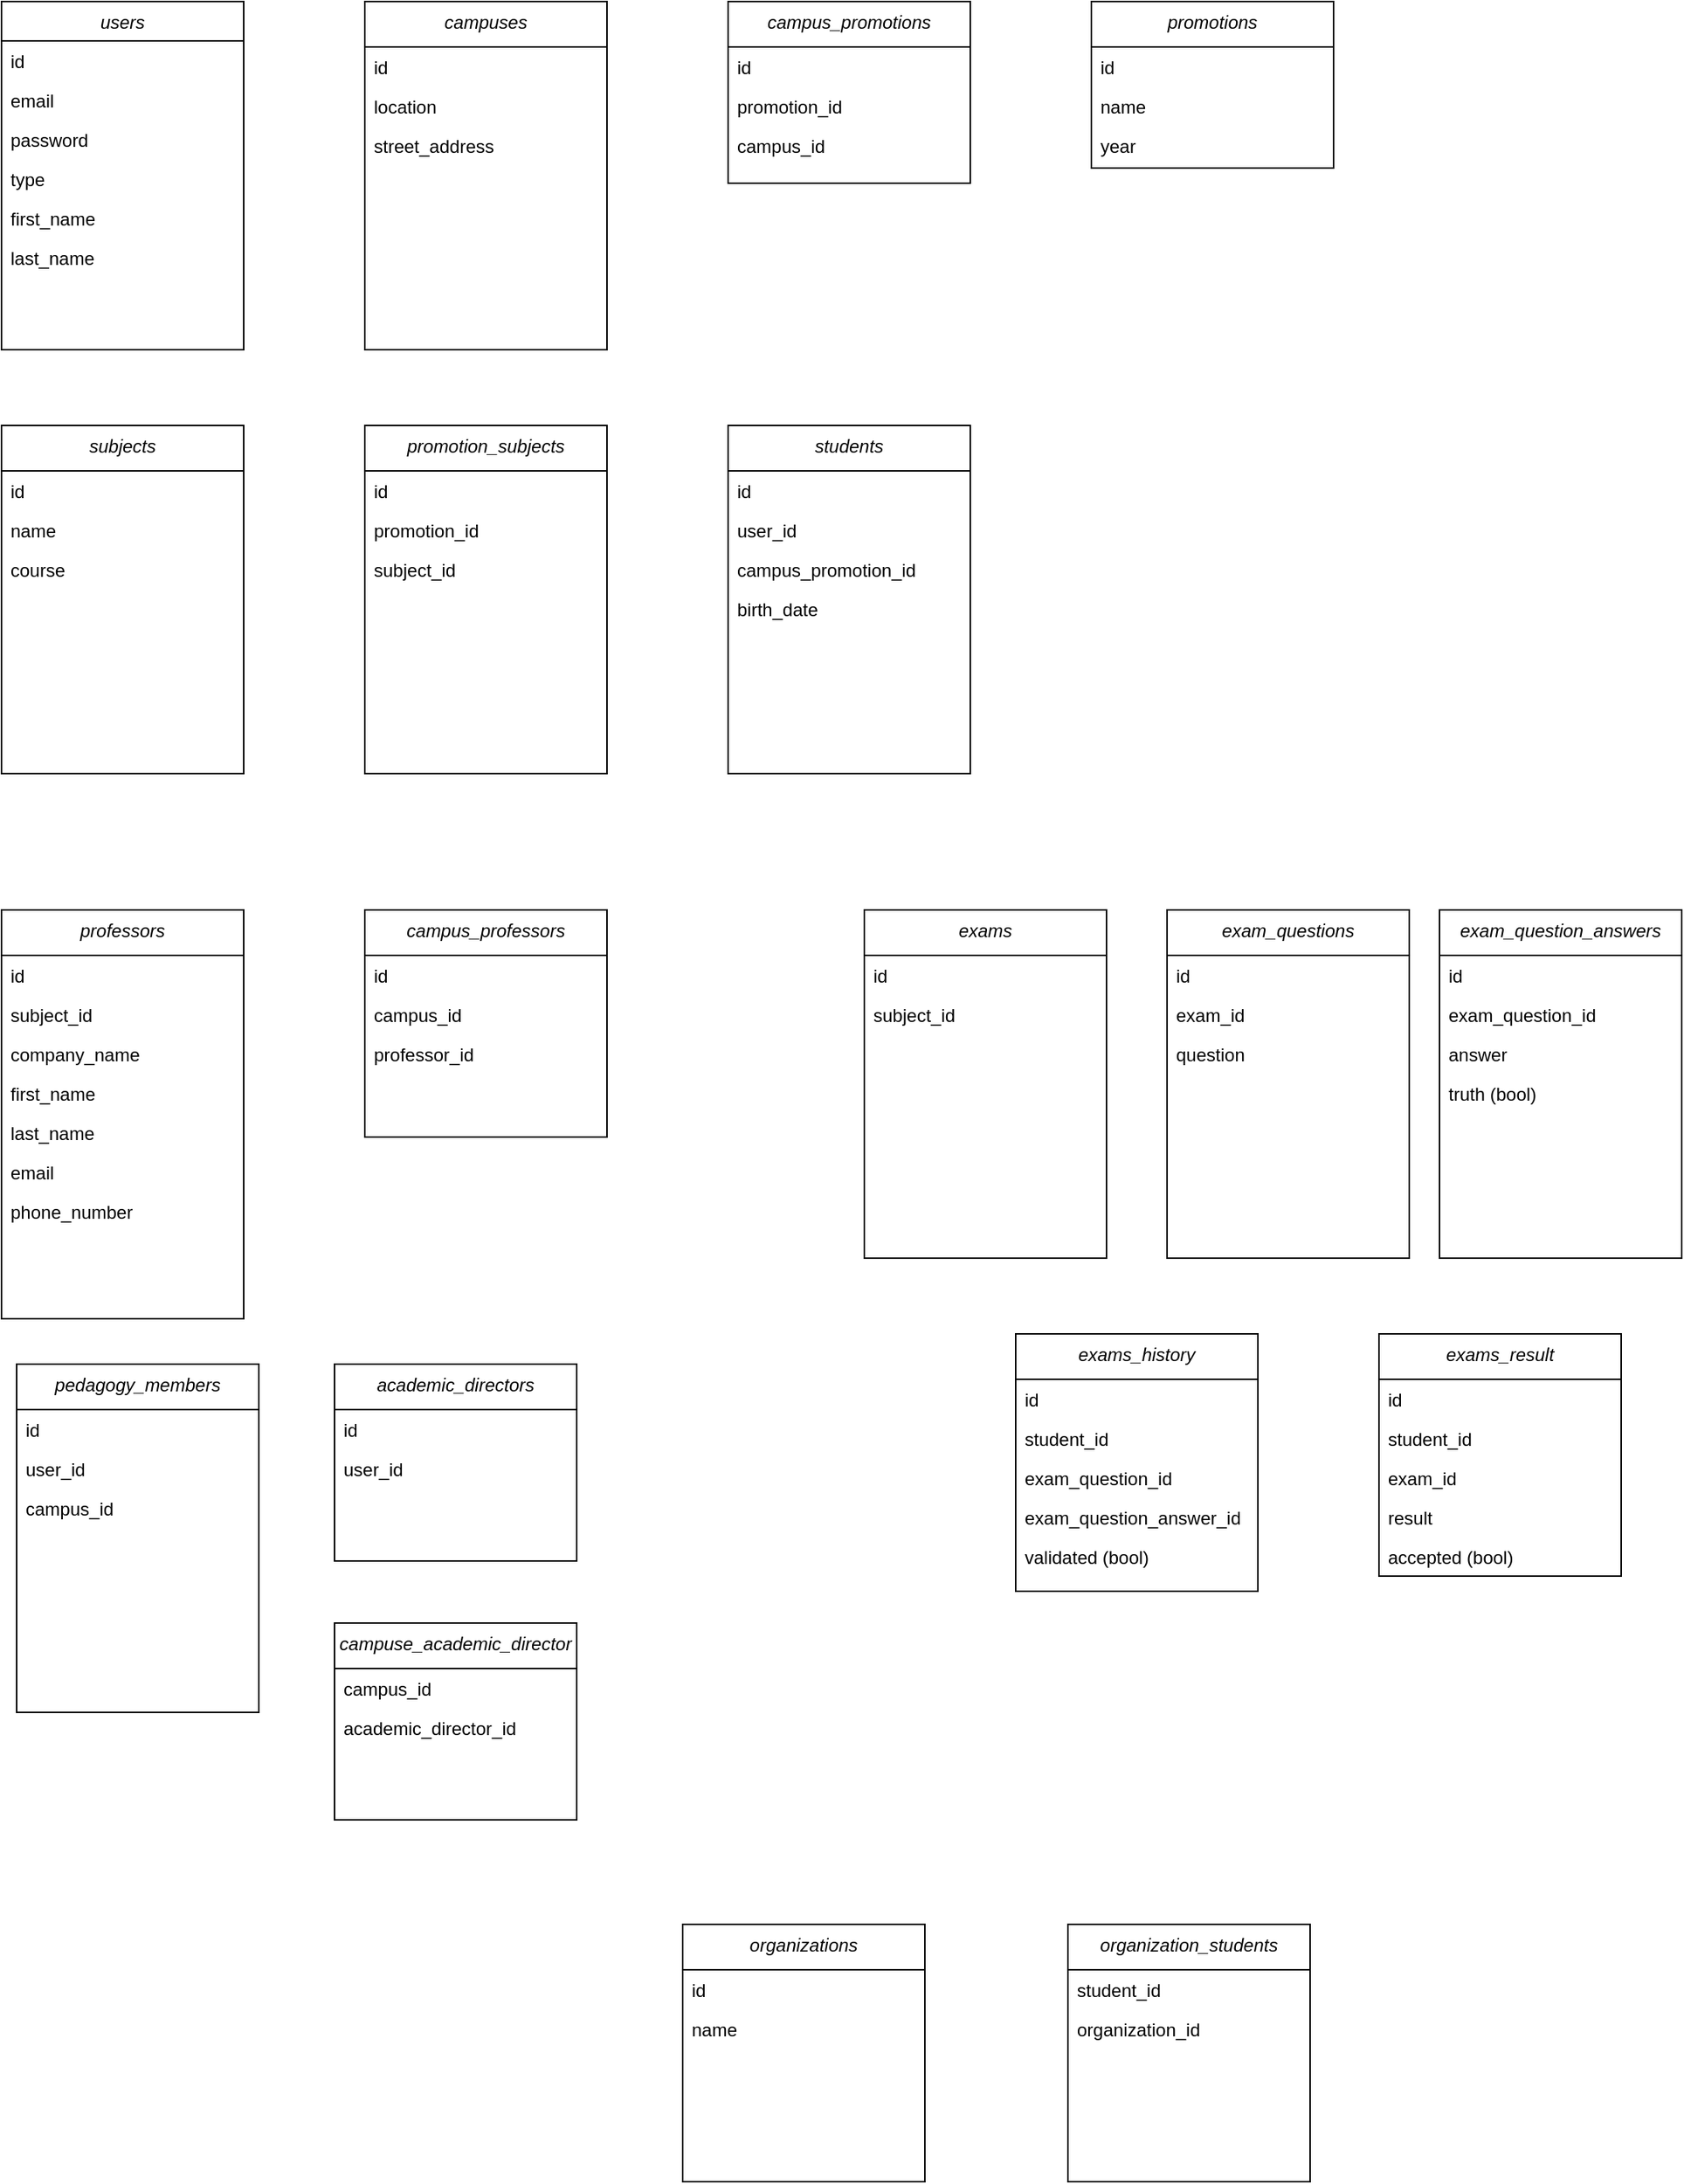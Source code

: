 <mxfile version="17.4.5" type="github" pages="2">
  <diagram id="C5RBs43oDa-KdzZeNtuy" name="Page-1">
    <mxGraphModel dx="1124" dy="1411" grid="1" gridSize="10" guides="1" tooltips="1" connect="1" arrows="1" fold="1" page="1" pageScale="1" pageWidth="1169" pageHeight="827" math="0" shadow="0">
      <root>
        <mxCell id="WIyWlLk6GJQsqaUBKTNV-0" />
        <mxCell id="WIyWlLk6GJQsqaUBKTNV-1" parent="WIyWlLk6GJQsqaUBKTNV-0" />
        <mxCell id="zkfFHV4jXpPFQw0GAbJ--0" value="users" style="swimlane;fontStyle=2;align=center;verticalAlign=top;childLayout=stackLayout;horizontal=1;startSize=26;horizontalStack=0;resizeParent=1;resizeLast=0;collapsible=1;marginBottom=0;rounded=0;shadow=0;strokeWidth=1;" parent="WIyWlLk6GJQsqaUBKTNV-1" vertex="1">
          <mxGeometry x="40" y="40" width="160" height="230" as="geometry">
            <mxRectangle x="230" y="140" width="160" height="26" as="alternateBounds" />
          </mxGeometry>
        </mxCell>
        <mxCell id="zkfFHV4jXpPFQw0GAbJ--1" value="id" style="text;align=left;verticalAlign=top;spacingLeft=4;spacingRight=4;overflow=hidden;rotatable=0;points=[[0,0.5],[1,0.5]];portConstraint=eastwest;" parent="zkfFHV4jXpPFQw0GAbJ--0" vertex="1">
          <mxGeometry y="26" width="160" height="26" as="geometry" />
        </mxCell>
        <mxCell id="zkfFHV4jXpPFQw0GAbJ--2" value="email" style="text;align=left;verticalAlign=top;spacingLeft=4;spacingRight=4;overflow=hidden;rotatable=0;points=[[0,0.5],[1,0.5]];portConstraint=eastwest;rounded=0;shadow=0;html=0;" parent="zkfFHV4jXpPFQw0GAbJ--0" vertex="1">
          <mxGeometry y="52" width="160" height="26" as="geometry" />
        </mxCell>
        <mxCell id="zkfFHV4jXpPFQw0GAbJ--3" value="password" style="text;align=left;verticalAlign=top;spacingLeft=4;spacingRight=4;overflow=hidden;rotatable=0;points=[[0,0.5],[1,0.5]];portConstraint=eastwest;rounded=0;shadow=0;html=0;" parent="zkfFHV4jXpPFQw0GAbJ--0" vertex="1">
          <mxGeometry y="78" width="160" height="26" as="geometry" />
        </mxCell>
        <mxCell id="9j5lnkVtBhc1mG8UUQBj-1" value="type" style="text;align=left;verticalAlign=top;spacingLeft=4;spacingRight=4;overflow=hidden;rotatable=0;points=[[0,0.5],[1,0.5]];portConstraint=eastwest;rounded=0;shadow=0;html=0;" parent="zkfFHV4jXpPFQw0GAbJ--0" vertex="1">
          <mxGeometry y="104" width="160" height="26" as="geometry" />
        </mxCell>
        <mxCell id="d_pxZmSbYmiZlJcLYNVo-0" value="first_name" style="text;align=left;verticalAlign=top;spacingLeft=4;spacingRight=4;overflow=hidden;rotatable=0;points=[[0,0.5],[1,0.5]];portConstraint=eastwest;rounded=0;shadow=0;html=0;" parent="zkfFHV4jXpPFQw0GAbJ--0" vertex="1">
          <mxGeometry y="130" width="160" height="26" as="geometry" />
        </mxCell>
        <mxCell id="d_pxZmSbYmiZlJcLYNVo-1" value="last_name" style="text;align=left;verticalAlign=top;spacingLeft=4;spacingRight=4;overflow=hidden;rotatable=0;points=[[0,0.5],[1,0.5]];portConstraint=eastwest;rounded=0;shadow=0;html=0;" parent="zkfFHV4jXpPFQw0GAbJ--0" vertex="1">
          <mxGeometry y="156" width="160" height="26" as="geometry" />
        </mxCell>
        <mxCell id="d_pxZmSbYmiZlJcLYNVo-2" value="students" style="swimlane;fontStyle=2;align=center;verticalAlign=top;childLayout=stackLayout;horizontal=1;startSize=30;horizontalStack=0;resizeParent=1;resizeLast=0;collapsible=1;marginBottom=0;rounded=0;shadow=0;strokeWidth=1;" parent="WIyWlLk6GJQsqaUBKTNV-1" vertex="1">
          <mxGeometry x="520" y="320" width="160" height="230" as="geometry">
            <mxRectangle x="230" y="140" width="160" height="26" as="alternateBounds" />
          </mxGeometry>
        </mxCell>
        <mxCell id="d_pxZmSbYmiZlJcLYNVo-3" value="id" style="text;align=left;verticalAlign=top;spacingLeft=4;spacingRight=4;overflow=hidden;rotatable=0;points=[[0,0.5],[1,0.5]];portConstraint=eastwest;" parent="d_pxZmSbYmiZlJcLYNVo-2" vertex="1">
          <mxGeometry y="30" width="160" height="26" as="geometry" />
        </mxCell>
        <mxCell id="d_pxZmSbYmiZlJcLYNVo-4" value="user_id" style="text;align=left;verticalAlign=top;spacingLeft=4;spacingRight=4;overflow=hidden;rotatable=0;points=[[0,0.5],[1,0.5]];portConstraint=eastwest;rounded=0;shadow=0;html=0;" parent="d_pxZmSbYmiZlJcLYNVo-2" vertex="1">
          <mxGeometry y="56" width="160" height="26" as="geometry" />
        </mxCell>
        <mxCell id="d_pxZmSbYmiZlJcLYNVo-5" value="campus_promotion_id" style="text;align=left;verticalAlign=top;spacingLeft=4;spacingRight=4;overflow=hidden;rotatable=0;points=[[0,0.5],[1,0.5]];portConstraint=eastwest;rounded=0;shadow=0;html=0;" parent="d_pxZmSbYmiZlJcLYNVo-2" vertex="1">
          <mxGeometry y="82" width="160" height="26" as="geometry" />
        </mxCell>
        <mxCell id="d_pxZmSbYmiZlJcLYNVo-39" value="birth_date" style="text;align=left;verticalAlign=top;spacingLeft=4;spacingRight=4;overflow=hidden;rotatable=0;points=[[0,0.5],[1,0.5]];portConstraint=eastwest;rounded=0;shadow=0;html=0;" parent="d_pxZmSbYmiZlJcLYNVo-2" vertex="1">
          <mxGeometry y="108" width="160" height="26" as="geometry" />
        </mxCell>
        <mxCell id="d_pxZmSbYmiZlJcLYNVo-9" value="promotions" style="swimlane;fontStyle=2;align=center;verticalAlign=top;childLayout=stackLayout;horizontal=1;startSize=30;horizontalStack=0;resizeParent=1;resizeLast=0;collapsible=1;marginBottom=0;rounded=0;shadow=0;strokeWidth=1;" parent="WIyWlLk6GJQsqaUBKTNV-1" vertex="1">
          <mxGeometry x="760" y="40" width="160" height="110" as="geometry">
            <mxRectangle x="230" y="140" width="160" height="26" as="alternateBounds" />
          </mxGeometry>
        </mxCell>
        <mxCell id="d_pxZmSbYmiZlJcLYNVo-10" value="id" style="text;align=left;verticalAlign=top;spacingLeft=4;spacingRight=4;overflow=hidden;rotatable=0;points=[[0,0.5],[1,0.5]];portConstraint=eastwest;" parent="d_pxZmSbYmiZlJcLYNVo-9" vertex="1">
          <mxGeometry y="30" width="160" height="26" as="geometry" />
        </mxCell>
        <mxCell id="d_pxZmSbYmiZlJcLYNVo-11" value="name" style="text;align=left;verticalAlign=top;spacingLeft=4;spacingRight=4;overflow=hidden;rotatable=0;points=[[0,0.5],[1,0.5]];portConstraint=eastwest;rounded=0;shadow=0;html=0;" parent="d_pxZmSbYmiZlJcLYNVo-9" vertex="1">
          <mxGeometry y="56" width="160" height="26" as="geometry" />
        </mxCell>
        <mxCell id="d_pxZmSbYmiZlJcLYNVo-21" value="year" style="text;align=left;verticalAlign=top;spacingLeft=4;spacingRight=4;overflow=hidden;rotatable=0;points=[[0,0.5],[1,0.5]];portConstraint=eastwest;rounded=0;shadow=0;html=0;" parent="d_pxZmSbYmiZlJcLYNVo-9" vertex="1">
          <mxGeometry y="82" width="160" height="26" as="geometry" />
        </mxCell>
        <mxCell id="d_pxZmSbYmiZlJcLYNVo-17" value="subjects" style="swimlane;fontStyle=2;align=center;verticalAlign=top;childLayout=stackLayout;horizontal=1;startSize=30;horizontalStack=0;resizeParent=1;resizeLast=0;collapsible=1;marginBottom=0;rounded=0;shadow=0;strokeWidth=1;" parent="WIyWlLk6GJQsqaUBKTNV-1" vertex="1">
          <mxGeometry x="40" y="320" width="160" height="230" as="geometry">
            <mxRectangle x="230" y="140" width="160" height="26" as="alternateBounds" />
          </mxGeometry>
        </mxCell>
        <mxCell id="d_pxZmSbYmiZlJcLYNVo-18" value="id" style="text;align=left;verticalAlign=top;spacingLeft=4;spacingRight=4;overflow=hidden;rotatable=0;points=[[0,0.5],[1,0.5]];portConstraint=eastwest;" parent="d_pxZmSbYmiZlJcLYNVo-17" vertex="1">
          <mxGeometry y="30" width="160" height="26" as="geometry" />
        </mxCell>
        <mxCell id="d_pxZmSbYmiZlJcLYNVo-19" value="name" style="text;align=left;verticalAlign=top;spacingLeft=4;spacingRight=4;overflow=hidden;rotatable=0;points=[[0,0.5],[1,0.5]];portConstraint=eastwest;rounded=0;shadow=0;html=0;" parent="d_pxZmSbYmiZlJcLYNVo-17" vertex="1">
          <mxGeometry y="56" width="160" height="26" as="geometry" />
        </mxCell>
        <mxCell id="d_pxZmSbYmiZlJcLYNVo-20" value="course" style="text;align=left;verticalAlign=top;spacingLeft=4;spacingRight=4;overflow=hidden;rotatable=0;points=[[0,0.5],[1,0.5]];portConstraint=eastwest;rounded=0;shadow=0;html=0;" parent="d_pxZmSbYmiZlJcLYNVo-17" vertex="1">
          <mxGeometry y="82" width="160" height="26" as="geometry" />
        </mxCell>
        <mxCell id="d_pxZmSbYmiZlJcLYNVo-27" value="professors" style="swimlane;fontStyle=2;align=center;verticalAlign=top;childLayout=stackLayout;horizontal=1;startSize=30;horizontalStack=0;resizeParent=1;resizeLast=0;collapsible=1;marginBottom=0;rounded=0;shadow=0;strokeWidth=1;" parent="WIyWlLk6GJQsqaUBKTNV-1" vertex="1">
          <mxGeometry x="40" y="640" width="160" height="270" as="geometry">
            <mxRectangle x="230" y="140" width="160" height="26" as="alternateBounds" />
          </mxGeometry>
        </mxCell>
        <mxCell id="d_pxZmSbYmiZlJcLYNVo-28" value="id" style="text;align=left;verticalAlign=top;spacingLeft=4;spacingRight=4;overflow=hidden;rotatable=0;points=[[0,0.5],[1,0.5]];portConstraint=eastwest;" parent="d_pxZmSbYmiZlJcLYNVo-27" vertex="1">
          <mxGeometry y="30" width="160" height="26" as="geometry" />
        </mxCell>
        <mxCell id="MFkUsftcv2jKEqyUpX69-6" value="subject_id" style="text;align=left;verticalAlign=top;spacingLeft=4;spacingRight=4;overflow=hidden;rotatable=0;points=[[0,0.5],[1,0.5]];portConstraint=eastwest;" vertex="1" parent="d_pxZmSbYmiZlJcLYNVo-27">
          <mxGeometry y="56" width="160" height="26" as="geometry" />
        </mxCell>
        <mxCell id="MFkUsftcv2jKEqyUpX69-11" value="company_name" style="text;align=left;verticalAlign=top;spacingLeft=4;spacingRight=4;overflow=hidden;rotatable=0;points=[[0,0.5],[1,0.5]];portConstraint=eastwest;" vertex="1" parent="d_pxZmSbYmiZlJcLYNVo-27">
          <mxGeometry y="82" width="160" height="26" as="geometry" />
        </mxCell>
        <mxCell id="MFkUsftcv2jKEqyUpX69-13" value="first_name" style="text;align=left;verticalAlign=top;spacingLeft=4;spacingRight=4;overflow=hidden;rotatable=0;points=[[0,0.5],[1,0.5]];portConstraint=eastwest;" vertex="1" parent="d_pxZmSbYmiZlJcLYNVo-27">
          <mxGeometry y="108" width="160" height="26" as="geometry" />
        </mxCell>
        <mxCell id="MFkUsftcv2jKEqyUpX69-12" value="last_name" style="text;align=left;verticalAlign=top;spacingLeft=4;spacingRight=4;overflow=hidden;rotatable=0;points=[[0,0.5],[1,0.5]];portConstraint=eastwest;" vertex="1" parent="d_pxZmSbYmiZlJcLYNVo-27">
          <mxGeometry y="134" width="160" height="26" as="geometry" />
        </mxCell>
        <mxCell id="MFkUsftcv2jKEqyUpX69-14" value="email" style="text;align=left;verticalAlign=top;spacingLeft=4;spacingRight=4;overflow=hidden;rotatable=0;points=[[0,0.5],[1,0.5]];portConstraint=eastwest;" vertex="1" parent="d_pxZmSbYmiZlJcLYNVo-27">
          <mxGeometry y="160" width="160" height="26" as="geometry" />
        </mxCell>
        <mxCell id="MFkUsftcv2jKEqyUpX69-15" value="phone_number" style="text;align=left;verticalAlign=top;spacingLeft=4;spacingRight=4;overflow=hidden;rotatable=0;points=[[0,0.5],[1,0.5]];portConstraint=eastwest;" vertex="1" parent="d_pxZmSbYmiZlJcLYNVo-27">
          <mxGeometry y="186" width="160" height="26" as="geometry" />
        </mxCell>
        <mxCell id="d_pxZmSbYmiZlJcLYNVo-44" value="exams" style="swimlane;fontStyle=2;align=center;verticalAlign=top;childLayout=stackLayout;horizontal=1;startSize=30;horizontalStack=0;resizeParent=1;resizeLast=0;collapsible=1;marginBottom=0;rounded=0;shadow=0;strokeWidth=1;" parent="WIyWlLk6GJQsqaUBKTNV-1" vertex="1">
          <mxGeometry x="610" y="640" width="160" height="230" as="geometry">
            <mxRectangle x="230" y="140" width="160" height="26" as="alternateBounds" />
          </mxGeometry>
        </mxCell>
        <mxCell id="d_pxZmSbYmiZlJcLYNVo-45" value="id" style="text;align=left;verticalAlign=top;spacingLeft=4;spacingRight=4;overflow=hidden;rotatable=0;points=[[0,0.5],[1,0.5]];portConstraint=eastwest;" parent="d_pxZmSbYmiZlJcLYNVo-44" vertex="1">
          <mxGeometry y="30" width="160" height="26" as="geometry" />
        </mxCell>
        <mxCell id="d_pxZmSbYmiZlJcLYNVo-46" value="subject_id" style="text;align=left;verticalAlign=top;spacingLeft=4;spacingRight=4;overflow=hidden;rotatable=0;points=[[0,0.5],[1,0.5]];portConstraint=eastwest;" parent="d_pxZmSbYmiZlJcLYNVo-44" vertex="1">
          <mxGeometry y="56" width="160" height="26" as="geometry" />
        </mxCell>
        <mxCell id="d_pxZmSbYmiZlJcLYNVo-47" value="exam_questions" style="swimlane;fontStyle=2;align=center;verticalAlign=top;childLayout=stackLayout;horizontal=1;startSize=30;horizontalStack=0;resizeParent=1;resizeLast=0;collapsible=1;marginBottom=0;rounded=0;shadow=0;strokeWidth=1;" parent="WIyWlLk6GJQsqaUBKTNV-1" vertex="1">
          <mxGeometry x="810" y="640" width="160" height="230" as="geometry">
            <mxRectangle x="230" y="140" width="160" height="26" as="alternateBounds" />
          </mxGeometry>
        </mxCell>
        <mxCell id="d_pxZmSbYmiZlJcLYNVo-48" value="id" style="text;align=left;verticalAlign=top;spacingLeft=4;spacingRight=4;overflow=hidden;rotatable=0;points=[[0,0.5],[1,0.5]];portConstraint=eastwest;" parent="d_pxZmSbYmiZlJcLYNVo-47" vertex="1">
          <mxGeometry y="30" width="160" height="26" as="geometry" />
        </mxCell>
        <mxCell id="c4diMmUc5R8ohy2AMp1e-5" value="exam_id" style="text;align=left;verticalAlign=top;spacingLeft=4;spacingRight=4;overflow=hidden;rotatable=0;points=[[0,0.5],[1,0.5]];portConstraint=eastwest;" parent="d_pxZmSbYmiZlJcLYNVo-47" vertex="1">
          <mxGeometry y="56" width="160" height="26" as="geometry" />
        </mxCell>
        <mxCell id="d_pxZmSbYmiZlJcLYNVo-49" value="question" style="text;align=left;verticalAlign=top;spacingLeft=4;spacingRight=4;overflow=hidden;rotatable=0;points=[[0,0.5],[1,0.5]];portConstraint=eastwest;" parent="d_pxZmSbYmiZlJcLYNVo-47" vertex="1">
          <mxGeometry y="82" width="160" height="26" as="geometry" />
        </mxCell>
        <mxCell id="d_pxZmSbYmiZlJcLYNVo-52" value="exam_question_answers" style="swimlane;fontStyle=2;align=center;verticalAlign=top;childLayout=stackLayout;horizontal=1;startSize=30;horizontalStack=0;resizeParent=1;resizeLast=0;collapsible=1;marginBottom=0;rounded=0;shadow=0;strokeWidth=1;" parent="WIyWlLk6GJQsqaUBKTNV-1" vertex="1">
          <mxGeometry x="990" y="640" width="160" height="230" as="geometry">
            <mxRectangle x="230" y="140" width="160" height="26" as="alternateBounds" />
          </mxGeometry>
        </mxCell>
        <mxCell id="d_pxZmSbYmiZlJcLYNVo-53" value="id" style="text;align=left;verticalAlign=top;spacingLeft=4;spacingRight=4;overflow=hidden;rotatable=0;points=[[0,0.5],[1,0.5]];portConstraint=eastwest;" parent="d_pxZmSbYmiZlJcLYNVo-52" vertex="1">
          <mxGeometry y="30" width="160" height="26" as="geometry" />
        </mxCell>
        <mxCell id="d_pxZmSbYmiZlJcLYNVo-54" value="exam_question_id" style="text;align=left;verticalAlign=top;spacingLeft=4;spacingRight=4;overflow=hidden;rotatable=0;points=[[0,0.5],[1,0.5]];portConstraint=eastwest;" parent="d_pxZmSbYmiZlJcLYNVo-52" vertex="1">
          <mxGeometry y="56" width="160" height="26" as="geometry" />
        </mxCell>
        <mxCell id="d_pxZmSbYmiZlJcLYNVo-55" value="answer" style="text;align=left;verticalAlign=top;spacingLeft=4;spacingRight=4;overflow=hidden;rotatable=0;points=[[0,0.5],[1,0.5]];portConstraint=eastwest;" parent="d_pxZmSbYmiZlJcLYNVo-52" vertex="1">
          <mxGeometry y="82" width="160" height="26" as="geometry" />
        </mxCell>
        <mxCell id="d_pxZmSbYmiZlJcLYNVo-57" value="truth (bool)" style="text;align=left;verticalAlign=top;spacingLeft=4;spacingRight=4;overflow=hidden;rotatable=0;points=[[0,0.5],[1,0.5]];portConstraint=eastwest;" parent="d_pxZmSbYmiZlJcLYNVo-52" vertex="1">
          <mxGeometry y="108" width="160" height="26" as="geometry" />
        </mxCell>
        <mxCell id="c4diMmUc5R8ohy2AMp1e-0" value="exams_history" style="swimlane;fontStyle=2;align=center;verticalAlign=top;childLayout=stackLayout;horizontal=1;startSize=30;horizontalStack=0;resizeParent=1;resizeLast=0;collapsible=1;marginBottom=0;rounded=0;shadow=0;strokeWidth=1;" parent="WIyWlLk6GJQsqaUBKTNV-1" vertex="1">
          <mxGeometry x="710" y="920" width="160" height="170" as="geometry">
            <mxRectangle x="230" y="140" width="160" height="26" as="alternateBounds" />
          </mxGeometry>
        </mxCell>
        <mxCell id="c4diMmUc5R8ohy2AMp1e-1" value="id" style="text;align=left;verticalAlign=top;spacingLeft=4;spacingRight=4;overflow=hidden;rotatable=0;points=[[0,0.5],[1,0.5]];portConstraint=eastwest;" parent="c4diMmUc5R8ohy2AMp1e-0" vertex="1">
          <mxGeometry y="30" width="160" height="26" as="geometry" />
        </mxCell>
        <mxCell id="c4diMmUc5R8ohy2AMp1e-2" value="student_id" style="text;align=left;verticalAlign=top;spacingLeft=4;spacingRight=4;overflow=hidden;rotatable=0;points=[[0,0.5],[1,0.5]];portConstraint=eastwest;" parent="c4diMmUc5R8ohy2AMp1e-0" vertex="1">
          <mxGeometry y="56" width="160" height="26" as="geometry" />
        </mxCell>
        <mxCell id="c4diMmUc5R8ohy2AMp1e-3" value="exam_question_id" style="text;align=left;verticalAlign=top;spacingLeft=4;spacingRight=4;overflow=hidden;rotatable=0;points=[[0,0.5],[1,0.5]];portConstraint=eastwest;" parent="c4diMmUc5R8ohy2AMp1e-0" vertex="1">
          <mxGeometry y="82" width="160" height="26" as="geometry" />
        </mxCell>
        <mxCell id="c4diMmUc5R8ohy2AMp1e-4" value="exam_question_answer_id" style="text;align=left;verticalAlign=top;spacingLeft=4;spacingRight=4;overflow=hidden;rotatable=0;points=[[0,0.5],[1,0.5]];portConstraint=eastwest;" parent="c4diMmUc5R8ohy2AMp1e-0" vertex="1">
          <mxGeometry y="108" width="160" height="26" as="geometry" />
        </mxCell>
        <mxCell id="c4diMmUc5R8ohy2AMp1e-6" value="validated (bool)" style="text;align=left;verticalAlign=top;spacingLeft=4;spacingRight=4;overflow=hidden;rotatable=0;points=[[0,0.5],[1,0.5]];portConstraint=eastwest;" parent="c4diMmUc5R8ohy2AMp1e-0" vertex="1">
          <mxGeometry y="134" width="160" height="26" as="geometry" />
        </mxCell>
        <mxCell id="c4diMmUc5R8ohy2AMp1e-7" value="exams_result" style="swimlane;fontStyle=2;align=center;verticalAlign=top;childLayout=stackLayout;horizontal=1;startSize=30;horizontalStack=0;resizeParent=1;resizeLast=0;collapsible=1;marginBottom=0;rounded=0;shadow=0;strokeWidth=1;" parent="WIyWlLk6GJQsqaUBKTNV-1" vertex="1">
          <mxGeometry x="950" y="920" width="160" height="160" as="geometry">
            <mxRectangle x="230" y="140" width="160" height="26" as="alternateBounds" />
          </mxGeometry>
        </mxCell>
        <mxCell id="c4diMmUc5R8ohy2AMp1e-8" value="id" style="text;align=left;verticalAlign=top;spacingLeft=4;spacingRight=4;overflow=hidden;rotatable=0;points=[[0,0.5],[1,0.5]];portConstraint=eastwest;" parent="c4diMmUc5R8ohy2AMp1e-7" vertex="1">
          <mxGeometry y="30" width="160" height="26" as="geometry" />
        </mxCell>
        <mxCell id="c4diMmUc5R8ohy2AMp1e-9" value="student_id" style="text;align=left;verticalAlign=top;spacingLeft=4;spacingRight=4;overflow=hidden;rotatable=0;points=[[0,0.5],[1,0.5]];portConstraint=eastwest;" parent="c4diMmUc5R8ohy2AMp1e-7" vertex="1">
          <mxGeometry y="56" width="160" height="26" as="geometry" />
        </mxCell>
        <mxCell id="c4diMmUc5R8ohy2AMp1e-10" value="exam_id" style="text;align=left;verticalAlign=top;spacingLeft=4;spacingRight=4;overflow=hidden;rotatable=0;points=[[0,0.5],[1,0.5]];portConstraint=eastwest;" parent="c4diMmUc5R8ohy2AMp1e-7" vertex="1">
          <mxGeometry y="82" width="160" height="26" as="geometry" />
        </mxCell>
        <mxCell id="c4diMmUc5R8ohy2AMp1e-12" value="result" style="text;align=left;verticalAlign=top;spacingLeft=4;spacingRight=4;overflow=hidden;rotatable=0;points=[[0,0.5],[1,0.5]];portConstraint=eastwest;" parent="c4diMmUc5R8ohy2AMp1e-7" vertex="1">
          <mxGeometry y="108" width="160" height="26" as="geometry" />
        </mxCell>
        <mxCell id="c4diMmUc5R8ohy2AMp1e-14" value="accepted (bool)" style="text;align=left;verticalAlign=top;spacingLeft=4;spacingRight=4;overflow=hidden;rotatable=0;points=[[0,0.5],[1,0.5]];portConstraint=eastwest;" parent="c4diMmUc5R8ohy2AMp1e-7" vertex="1">
          <mxGeometry y="134" width="160" height="26" as="geometry" />
        </mxCell>
        <mxCell id="c4diMmUc5R8ohy2AMp1e-15" value="pedagogy_members" style="swimlane;fontStyle=2;align=center;verticalAlign=top;childLayout=stackLayout;horizontal=1;startSize=30;horizontalStack=0;resizeParent=1;resizeLast=0;collapsible=1;marginBottom=0;rounded=0;shadow=0;strokeWidth=1;" parent="WIyWlLk6GJQsqaUBKTNV-1" vertex="1">
          <mxGeometry x="50" y="940" width="160" height="230" as="geometry">
            <mxRectangle x="230" y="140" width="160" height="26" as="alternateBounds" />
          </mxGeometry>
        </mxCell>
        <mxCell id="c4diMmUc5R8ohy2AMp1e-16" value="id" style="text;align=left;verticalAlign=top;spacingLeft=4;spacingRight=4;overflow=hidden;rotatable=0;points=[[0,0.5],[1,0.5]];portConstraint=eastwest;" parent="c4diMmUc5R8ohy2AMp1e-15" vertex="1">
          <mxGeometry y="30" width="160" height="26" as="geometry" />
        </mxCell>
        <mxCell id="c4diMmUc5R8ohy2AMp1e-20" value="user_id" style="text;align=left;verticalAlign=top;spacingLeft=4;spacingRight=4;overflow=hidden;rotatable=0;points=[[0,0.5],[1,0.5]];portConstraint=eastwest;" parent="c4diMmUc5R8ohy2AMp1e-15" vertex="1">
          <mxGeometry y="56" width="160" height="26" as="geometry" />
        </mxCell>
        <mxCell id="c4diMmUc5R8ohy2AMp1e-42" value="campus_id" style="text;align=left;verticalAlign=top;spacingLeft=4;spacingRight=4;overflow=hidden;rotatable=0;points=[[0,0.5],[1,0.5]];portConstraint=eastwest;" parent="c4diMmUc5R8ohy2AMp1e-15" vertex="1">
          <mxGeometry y="82" width="160" height="26" as="geometry" />
        </mxCell>
        <mxCell id="c4diMmUc5R8ohy2AMp1e-21" value="campuses" style="swimlane;fontStyle=2;align=center;verticalAlign=top;childLayout=stackLayout;horizontal=1;startSize=30;horizontalStack=0;resizeParent=1;resizeLast=0;collapsible=1;marginBottom=0;rounded=0;shadow=0;strokeWidth=1;" parent="WIyWlLk6GJQsqaUBKTNV-1" vertex="1">
          <mxGeometry x="280" y="40" width="160" height="230" as="geometry">
            <mxRectangle x="230" y="140" width="160" height="26" as="alternateBounds" />
          </mxGeometry>
        </mxCell>
        <mxCell id="c4diMmUc5R8ohy2AMp1e-22" value="id" style="text;align=left;verticalAlign=top;spacingLeft=4;spacingRight=4;overflow=hidden;rotatable=0;points=[[0,0.5],[1,0.5]];portConstraint=eastwest;" parent="c4diMmUc5R8ohy2AMp1e-21" vertex="1">
          <mxGeometry y="30" width="160" height="26" as="geometry" />
        </mxCell>
        <mxCell id="c4diMmUc5R8ohy2AMp1e-23" value="location" style="text;align=left;verticalAlign=top;spacingLeft=4;spacingRight=4;overflow=hidden;rotatable=0;points=[[0,0.5],[1,0.5]];portConstraint=eastwest;rounded=0;shadow=0;html=0;" parent="c4diMmUc5R8ohy2AMp1e-21" vertex="1">
          <mxGeometry y="56" width="160" height="26" as="geometry" />
        </mxCell>
        <mxCell id="c4diMmUc5R8ohy2AMp1e-24" value="street_address" style="text;align=left;verticalAlign=top;spacingLeft=4;spacingRight=4;overflow=hidden;rotatable=0;points=[[0,0.5],[1,0.5]];portConstraint=eastwest;rounded=0;shadow=0;html=0;" parent="c4diMmUc5R8ohy2AMp1e-21" vertex="1">
          <mxGeometry y="82" width="160" height="26" as="geometry" />
        </mxCell>
        <mxCell id="c4diMmUc5R8ohy2AMp1e-38" value="campus_promotions" style="swimlane;fontStyle=2;align=center;verticalAlign=top;childLayout=stackLayout;horizontal=1;startSize=30;horizontalStack=0;resizeParent=1;resizeLast=0;collapsible=1;marginBottom=0;rounded=0;shadow=0;strokeWidth=1;" parent="WIyWlLk6GJQsqaUBKTNV-1" vertex="1">
          <mxGeometry x="520" y="40" width="160" height="120" as="geometry">
            <mxRectangle x="230" y="140" width="160" height="26" as="alternateBounds" />
          </mxGeometry>
        </mxCell>
        <mxCell id="c4diMmUc5R8ohy2AMp1e-39" value="id" style="text;align=left;verticalAlign=top;spacingLeft=4;spacingRight=4;overflow=hidden;rotatable=0;points=[[0,0.5],[1,0.5]];portConstraint=eastwest;" parent="c4diMmUc5R8ohy2AMp1e-38" vertex="1">
          <mxGeometry y="30" width="160" height="26" as="geometry" />
        </mxCell>
        <mxCell id="c4diMmUc5R8ohy2AMp1e-40" value="promotion_id" style="text;align=left;verticalAlign=top;spacingLeft=4;spacingRight=4;overflow=hidden;rotatable=0;points=[[0,0.5],[1,0.5]];portConstraint=eastwest;rounded=0;shadow=0;html=0;" parent="c4diMmUc5R8ohy2AMp1e-38" vertex="1">
          <mxGeometry y="56" width="160" height="26" as="geometry" />
        </mxCell>
        <mxCell id="MFkUsftcv2jKEqyUpX69-16" value="campus_id" style="text;align=left;verticalAlign=top;spacingLeft=4;spacingRight=4;overflow=hidden;rotatable=0;points=[[0,0.5],[1,0.5]];portConstraint=eastwest;" vertex="1" parent="c4diMmUc5R8ohy2AMp1e-38">
          <mxGeometry y="82" width="160" height="26" as="geometry" />
        </mxCell>
        <mxCell id="c4diMmUc5R8ohy2AMp1e-43" value="academic_directors" style="swimlane;fontStyle=2;align=center;verticalAlign=top;childLayout=stackLayout;horizontal=1;startSize=30;horizontalStack=0;resizeParent=1;resizeLast=0;collapsible=1;marginBottom=0;rounded=0;shadow=0;strokeWidth=1;" parent="WIyWlLk6GJQsqaUBKTNV-1" vertex="1">
          <mxGeometry x="260" y="940" width="160" height="130" as="geometry">
            <mxRectangle x="230" y="140" width="160" height="26" as="alternateBounds" />
          </mxGeometry>
        </mxCell>
        <mxCell id="c4diMmUc5R8ohy2AMp1e-44" value="id" style="text;align=left;verticalAlign=top;spacingLeft=4;spacingRight=4;overflow=hidden;rotatable=0;points=[[0,0.5],[1,0.5]];portConstraint=eastwest;" parent="c4diMmUc5R8ohy2AMp1e-43" vertex="1">
          <mxGeometry y="30" width="160" height="26" as="geometry" />
        </mxCell>
        <mxCell id="c4diMmUc5R8ohy2AMp1e-45" value="user_id" style="text;align=left;verticalAlign=top;spacingLeft=4;spacingRight=4;overflow=hidden;rotatable=0;points=[[0,0.5],[1,0.5]];portConstraint=eastwest;" parent="c4diMmUc5R8ohy2AMp1e-43" vertex="1">
          <mxGeometry y="56" width="160" height="26" as="geometry" />
        </mxCell>
        <mxCell id="c4diMmUc5R8ohy2AMp1e-47" value="campuse_academic_director" style="swimlane;fontStyle=2;align=center;verticalAlign=top;childLayout=stackLayout;horizontal=1;startSize=30;horizontalStack=0;resizeParent=1;resizeLast=0;collapsible=1;marginBottom=0;rounded=0;shadow=0;strokeWidth=1;" parent="WIyWlLk6GJQsqaUBKTNV-1" vertex="1">
          <mxGeometry x="260" y="1111" width="160" height="130" as="geometry">
            <mxRectangle x="230" y="140" width="160" height="26" as="alternateBounds" />
          </mxGeometry>
        </mxCell>
        <mxCell id="c4diMmUc5R8ohy2AMp1e-48" value="campus_id" style="text;align=left;verticalAlign=top;spacingLeft=4;spacingRight=4;overflow=hidden;rotatable=0;points=[[0,0.5],[1,0.5]];portConstraint=eastwest;" parent="c4diMmUc5R8ohy2AMp1e-47" vertex="1">
          <mxGeometry y="30" width="160" height="26" as="geometry" />
        </mxCell>
        <mxCell id="c4diMmUc5R8ohy2AMp1e-49" value="academic_director_id" style="text;align=left;verticalAlign=top;spacingLeft=4;spacingRight=4;overflow=hidden;rotatable=0;points=[[0,0.5],[1,0.5]];portConstraint=eastwest;" parent="c4diMmUc5R8ohy2AMp1e-47" vertex="1">
          <mxGeometry y="56" width="160" height="26" as="geometry" />
        </mxCell>
        <mxCell id="FvtII2jc2q3VHc7e7oUy-0" value="organizations" style="swimlane;fontStyle=2;align=center;verticalAlign=top;childLayout=stackLayout;horizontal=1;startSize=30;horizontalStack=0;resizeParent=1;resizeLast=0;collapsible=1;marginBottom=0;rounded=0;shadow=0;strokeWidth=1;" parent="WIyWlLk6GJQsqaUBKTNV-1" vertex="1">
          <mxGeometry x="490" y="1310" width="160" height="170" as="geometry">
            <mxRectangle x="230" y="140" width="160" height="26" as="alternateBounds" />
          </mxGeometry>
        </mxCell>
        <mxCell id="FvtII2jc2q3VHc7e7oUy-1" value="id" style="text;align=left;verticalAlign=top;spacingLeft=4;spacingRight=4;overflow=hidden;rotatable=0;points=[[0,0.5],[1,0.5]];portConstraint=eastwest;" parent="FvtII2jc2q3VHc7e7oUy-0" vertex="1">
          <mxGeometry y="30" width="160" height="26" as="geometry" />
        </mxCell>
        <mxCell id="FvtII2jc2q3VHc7e7oUy-2" value="name" style="text;align=left;verticalAlign=top;spacingLeft=4;spacingRight=4;overflow=hidden;rotatable=0;points=[[0,0.5],[1,0.5]];portConstraint=eastwest;" parent="FvtII2jc2q3VHc7e7oUy-0" vertex="1">
          <mxGeometry y="56" width="160" height="26" as="geometry" />
        </mxCell>
        <mxCell id="FvtII2jc2q3VHc7e7oUy-6" value="organization_students" style="swimlane;fontStyle=2;align=center;verticalAlign=top;childLayout=stackLayout;horizontal=1;startSize=30;horizontalStack=0;resizeParent=1;resizeLast=0;collapsible=1;marginBottom=0;rounded=0;shadow=0;strokeWidth=1;" parent="WIyWlLk6GJQsqaUBKTNV-1" vertex="1">
          <mxGeometry x="744.5" y="1310" width="160" height="170" as="geometry">
            <mxRectangle x="230" y="140" width="160" height="26" as="alternateBounds" />
          </mxGeometry>
        </mxCell>
        <mxCell id="FvtII2jc2q3VHc7e7oUy-7" value="student_id" style="text;align=left;verticalAlign=top;spacingLeft=4;spacingRight=4;overflow=hidden;rotatable=0;points=[[0,0.5],[1,0.5]];portConstraint=eastwest;" parent="FvtII2jc2q3VHc7e7oUy-6" vertex="1">
          <mxGeometry y="30" width="160" height="26" as="geometry" />
        </mxCell>
        <mxCell id="FvtII2jc2q3VHc7e7oUy-8" value="organization_id" style="text;align=left;verticalAlign=top;spacingLeft=4;spacingRight=4;overflow=hidden;rotatable=0;points=[[0,0.5],[1,0.5]];portConstraint=eastwest;" parent="FvtII2jc2q3VHc7e7oUy-6" vertex="1">
          <mxGeometry y="56" width="160" height="26" as="geometry" />
        </mxCell>
        <mxCell id="MFkUsftcv2jKEqyUpX69-0" value="promotion_subjects" style="swimlane;fontStyle=2;align=center;verticalAlign=top;childLayout=stackLayout;horizontal=1;startSize=30;horizontalStack=0;resizeParent=1;resizeLast=0;collapsible=1;marginBottom=0;rounded=0;shadow=0;strokeWidth=1;" vertex="1" parent="WIyWlLk6GJQsqaUBKTNV-1">
          <mxGeometry x="280" y="320" width="160" height="230" as="geometry">
            <mxRectangle x="230" y="140" width="160" height="26" as="alternateBounds" />
          </mxGeometry>
        </mxCell>
        <mxCell id="MFkUsftcv2jKEqyUpX69-1" value="id" style="text;align=left;verticalAlign=top;spacingLeft=4;spacingRight=4;overflow=hidden;rotatable=0;points=[[0,0.5],[1,0.5]];portConstraint=eastwest;" vertex="1" parent="MFkUsftcv2jKEqyUpX69-0">
          <mxGeometry y="30" width="160" height="26" as="geometry" />
        </mxCell>
        <mxCell id="MFkUsftcv2jKEqyUpX69-2" value="promotion_id" style="text;align=left;verticalAlign=top;spacingLeft=4;spacingRight=4;overflow=hidden;rotatable=0;points=[[0,0.5],[1,0.5]];portConstraint=eastwest;rounded=0;shadow=0;html=0;" vertex="1" parent="MFkUsftcv2jKEqyUpX69-0">
          <mxGeometry y="56" width="160" height="26" as="geometry" />
        </mxCell>
        <mxCell id="MFkUsftcv2jKEqyUpX69-3" value="subject_id" style="text;align=left;verticalAlign=top;spacingLeft=4;spacingRight=4;overflow=hidden;rotatable=0;points=[[0,0.5],[1,0.5]];portConstraint=eastwest;rounded=0;shadow=0;html=0;" vertex="1" parent="MFkUsftcv2jKEqyUpX69-0">
          <mxGeometry y="82" width="160" height="26" as="geometry" />
        </mxCell>
        <mxCell id="MFkUsftcv2jKEqyUpX69-7" value="campus_professors" style="swimlane;fontStyle=2;align=center;verticalAlign=top;childLayout=stackLayout;horizontal=1;startSize=30;horizontalStack=0;resizeParent=1;resizeLast=0;collapsible=1;marginBottom=0;rounded=0;shadow=0;strokeWidth=1;" vertex="1" parent="WIyWlLk6GJQsqaUBKTNV-1">
          <mxGeometry x="280" y="640" width="160" height="150" as="geometry">
            <mxRectangle x="230" y="140" width="160" height="26" as="alternateBounds" />
          </mxGeometry>
        </mxCell>
        <mxCell id="MFkUsftcv2jKEqyUpX69-8" value="id" style="text;align=left;verticalAlign=top;spacingLeft=4;spacingRight=4;overflow=hidden;rotatable=0;points=[[0,0.5],[1,0.5]];portConstraint=eastwest;" vertex="1" parent="MFkUsftcv2jKEqyUpX69-7">
          <mxGeometry y="30" width="160" height="26" as="geometry" />
        </mxCell>
        <mxCell id="MFkUsftcv2jKEqyUpX69-9" value="campus_id" style="text;align=left;verticalAlign=top;spacingLeft=4;spacingRight=4;overflow=hidden;rotatable=0;points=[[0,0.5],[1,0.5]];portConstraint=eastwest;" vertex="1" parent="MFkUsftcv2jKEqyUpX69-7">
          <mxGeometry y="56" width="160" height="26" as="geometry" />
        </mxCell>
        <mxCell id="MFkUsftcv2jKEqyUpX69-10" value="professor_id" style="text;align=left;verticalAlign=top;spacingLeft=4;spacingRight=4;overflow=hidden;rotatable=0;points=[[0,0.5],[1,0.5]];portConstraint=eastwest;" vertex="1" parent="MFkUsftcv2jKEqyUpX69-7">
          <mxGeometry y="82" width="160" height="26" as="geometry" />
        </mxCell>
      </root>
    </mxGraphModel>
  </diagram>
  <diagram id="cumI_QWk_N3yQcnLsZil" name="Page-2">
    <mxGraphModel dx="2703" dy="1683" grid="1" gridSize="10" guides="1" tooltips="1" connect="1" arrows="1" fold="1" page="1" pageScale="1" pageWidth="827" pageHeight="1169" math="0" shadow="0">
      <root>
        <mxCell id="0" />
        <mxCell id="1" parent="0" />
      </root>
    </mxGraphModel>
  </diagram>
</mxfile>
